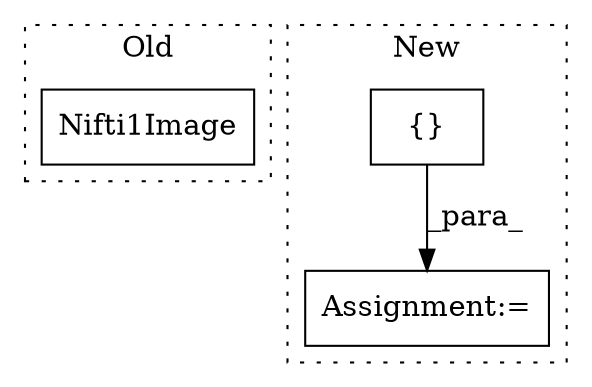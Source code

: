 digraph G {
subgraph cluster0 {
1 [label="Nifti1Image" a="32" s="11000,11083" l="12,1" shape="box"];
label = "Old";
style="dotted";
}
subgraph cluster1 {
2 [label="{}" a="4" s="11081,11186" l="1,1" shape="box"];
3 [label="Assignment:=" a="7" s="11055" l="1" shape="box"];
label = "New";
style="dotted";
}
2 -> 3 [label="_para_"];
}